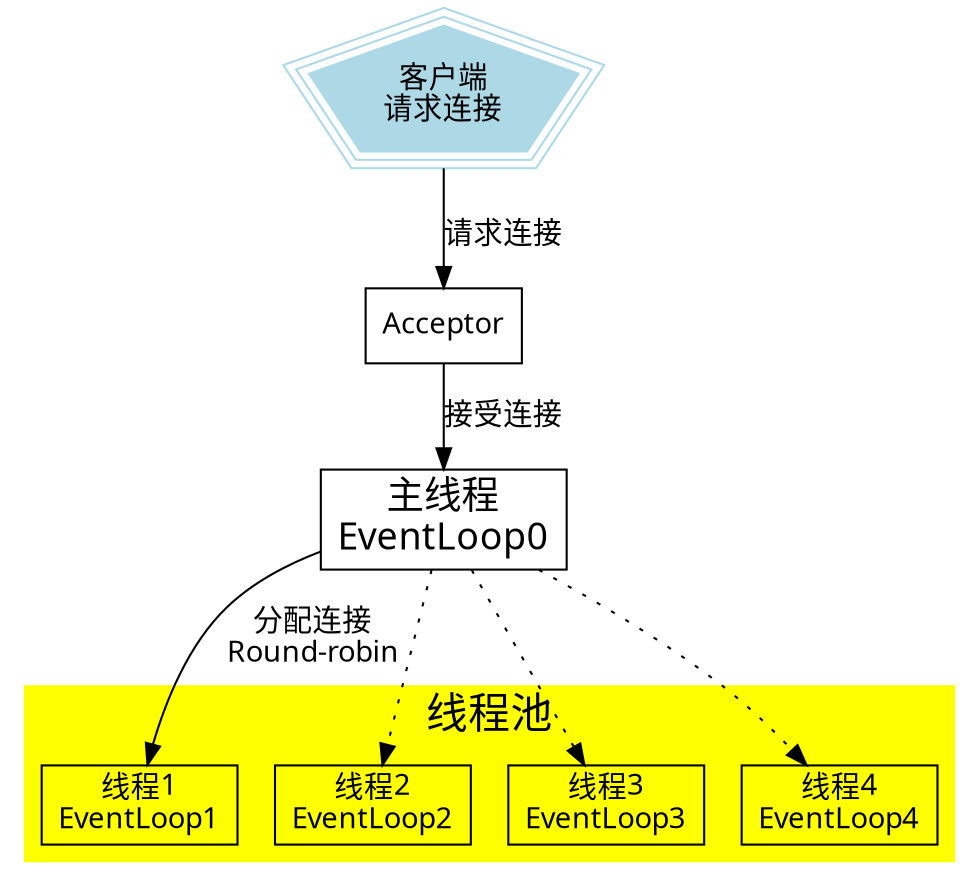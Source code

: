 digraph g{
	edge[fontname = "FangSong"];
	node[peripheries = 1, fontname = "FangSong"];
	size = "1000, 1000"

	// 客户端结点
	client[ label = "客户端\n请求连接", center = true, shape = polygon, sides = 5, peripheries = 3, color = lightblue, style = filled];
	// 主线程结点
	loop0[label = "主线程\nEventLoop0", shape = box, fontsize = "18", ];
	// Acceptor结点
	Acceptor[shape = box];

	subgraph cluster0{
		node[shape = box, peripheries = 1, fontname = "FangSong"];
		style = filled;
		color = yellow;

		// 结点信息
		loop1[label = "线程1\nEventLoop1"];
		loop2[label = "线程2\nEventLoop2"];
		loop3[label = "线程3\nEventLoop3"];
		loop4[label = "线程4\nEventLoop4"];
			
		// 线程池名字
		label = "线程池";
		fontname = "FangSong";
		fontsize = 20;
	}

	// 边
	client -> Acceptor[label = "请求连接"];
	Acceptor -> loop0[label = "接受连接"];
	loop0 -> loop1[label = "分配连接\nRound-robin"];
	loop0 -> loop2[style = dotted];
	loop0 -> loop3[style = dotted];
	loop0 -> loop4[style = dotted];
}
